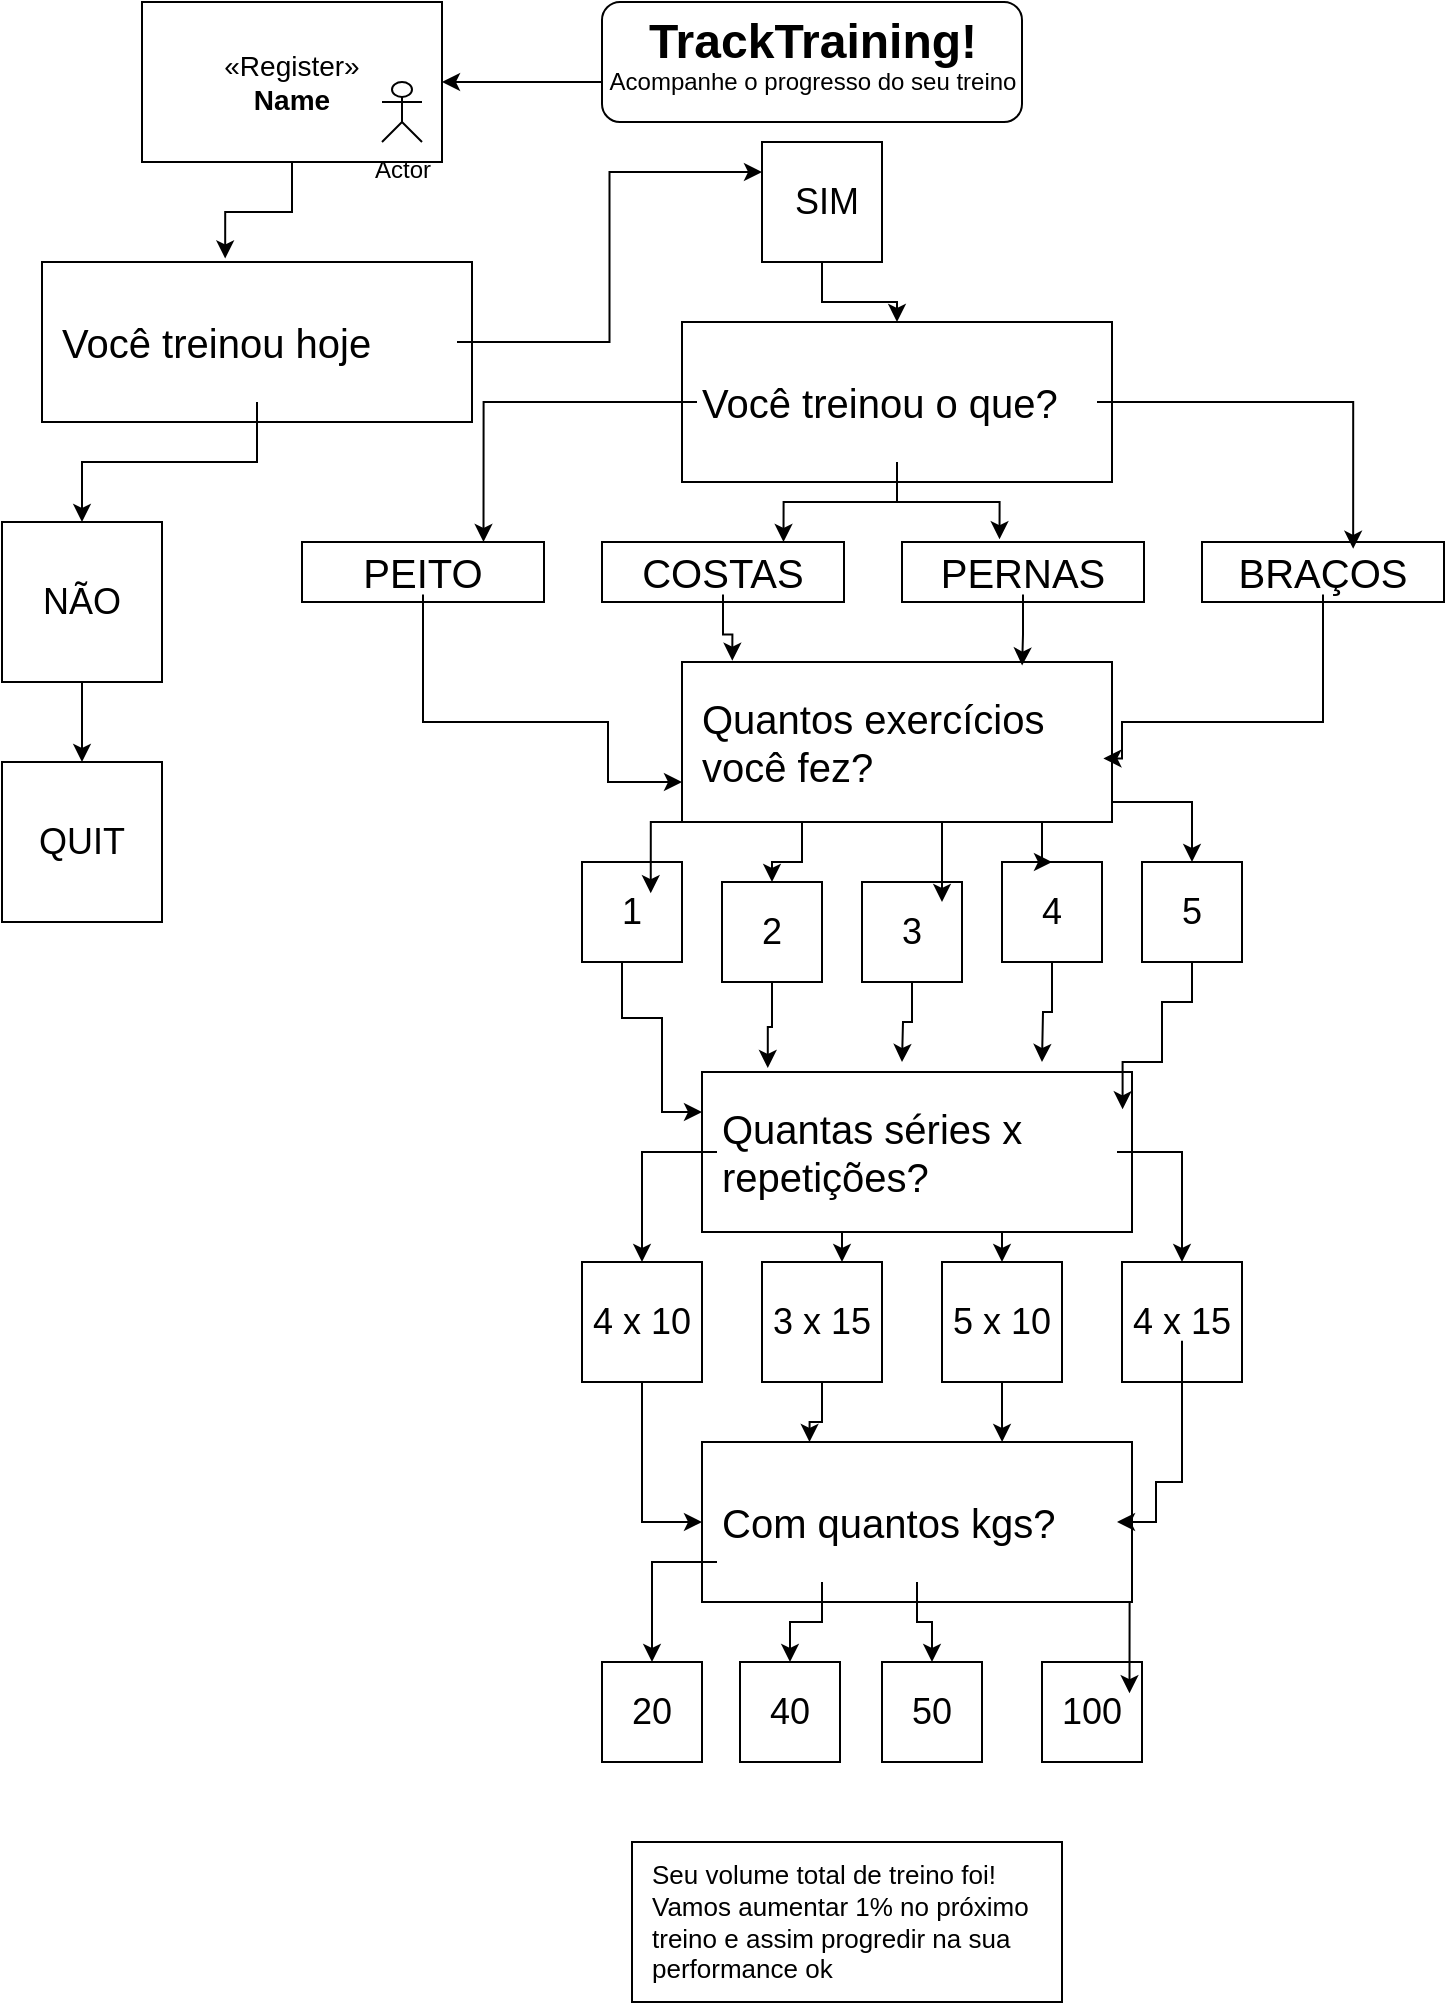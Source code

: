 <mxfile version="21.1.1" type="github">
  <diagram name="Página-1" id="l9rKi7rTntkkU8fmJwYw">
    <mxGraphModel dx="2100" dy="1162" grid="1" gridSize="10" guides="1" tooltips="1" connect="1" arrows="1" fold="1" page="1" pageScale="1" pageWidth="827" pageHeight="1169" math="0" shadow="0">
      <root>
        <mxCell id="0" />
        <mxCell id="1" parent="0" />
        <mxCell id="2ZF47CXnTHHWyCRd5WbP-11" value="" style="edgeStyle=orthogonalEdgeStyle;rounded=0;orthogonalLoop=1;jettySize=auto;html=1;" edge="1" parent="1" source="2ZF47CXnTHHWyCRd5WbP-2" target="2ZF47CXnTHHWyCRd5WbP-10">
          <mxGeometry relative="1" as="geometry" />
        </mxCell>
        <mxCell id="2ZF47CXnTHHWyCRd5WbP-21" style="edgeStyle=orthogonalEdgeStyle;rounded=0;orthogonalLoop=1;jettySize=auto;html=1;entryX=0.426;entryY=-0.022;entryDx=0;entryDy=0;entryPerimeter=0;" edge="1" parent="1" source="2ZF47CXnTHHWyCRd5WbP-10" target="2ZF47CXnTHHWyCRd5WbP-16">
          <mxGeometry relative="1" as="geometry" />
        </mxCell>
        <mxCell id="2ZF47CXnTHHWyCRd5WbP-10" value="&lt;font style=&quot;font-size: 14px;&quot;&gt;«Register»&lt;br&gt;&lt;b&gt;Name&lt;/b&gt;&lt;/font&gt;" style="html=1;whiteSpace=wrap;" vertex="1" parent="1">
          <mxGeometry x="90" y="10" width="150" height="80" as="geometry" />
        </mxCell>
        <mxCell id="2ZF47CXnTHHWyCRd5WbP-18" value="" style="group;fontSize=17;" vertex="1" connectable="0" parent="1">
          <mxGeometry x="40" y="140" width="215" height="80" as="geometry" />
        </mxCell>
        <mxCell id="2ZF47CXnTHHWyCRd5WbP-16" value="" style="rounded=0;whiteSpace=wrap;html=1;" vertex="1" parent="2ZF47CXnTHHWyCRd5WbP-18">
          <mxGeometry width="215" height="80" as="geometry" />
        </mxCell>
        <mxCell id="2ZF47CXnTHHWyCRd5WbP-14" value="" style="shape=image;html=1;verticalAlign=top;verticalLabelPosition=bottom;labelBackgroundColor=#ffffff;imageAspect=0;aspect=fixed;image=https://cdn4.iconfinder.com/data/icons/evil-icons-user-interface/64/question-128.png" vertex="1" parent="2ZF47CXnTHHWyCRd5WbP-18">
          <mxGeometry x="175" width="40" height="40" as="geometry" />
        </mxCell>
        <mxCell id="2ZF47CXnTHHWyCRd5WbP-20" value="Você treinou hoje" style="text;html=1;strokeColor=none;fillColor=none;align=left;verticalAlign=middle;whiteSpace=wrap;rounded=0;fontSize=20;" vertex="1" parent="2ZF47CXnTHHWyCRd5WbP-18">
          <mxGeometry x="7.5" y="10" width="200" height="60" as="geometry" />
        </mxCell>
        <mxCell id="2ZF47CXnTHHWyCRd5WbP-19" value="" style="group" vertex="1" connectable="0" parent="1">
          <mxGeometry x="320" y="10" width="210" height="60" as="geometry" />
        </mxCell>
        <mxCell id="2ZF47CXnTHHWyCRd5WbP-5" value="" style="rounded=1;whiteSpace=wrap;html=1;glass=0;" vertex="1" parent="2ZF47CXnTHHWyCRd5WbP-19">
          <mxGeometry width="210" height="60" as="geometry" />
        </mxCell>
        <mxCell id="2ZF47CXnTHHWyCRd5WbP-1" value="TrackTraining!" style="text;strokeColor=none;fillColor=none;html=1;fontSize=24;fontStyle=1;verticalAlign=middle;align=center;" vertex="1" parent="2ZF47CXnTHHWyCRd5WbP-19">
          <mxGeometry x="55" width="100" height="40" as="geometry" />
        </mxCell>
        <mxCell id="2ZF47CXnTHHWyCRd5WbP-2" value="Acompanhe o progresso do seu treino" style="text;strokeColor=none;fillColor=none;html=1;fontSize=12;fontStyle=0;verticalAlign=middle;align=center;" vertex="1" parent="2ZF47CXnTHHWyCRd5WbP-19">
          <mxGeometry x="55" y="20" width="100" height="40" as="geometry" />
        </mxCell>
        <mxCell id="2ZF47CXnTHHWyCRd5WbP-24" style="edgeStyle=orthogonalEdgeStyle;rounded=0;orthogonalLoop=1;jettySize=auto;html=1;" edge="1" parent="1" source="2ZF47CXnTHHWyCRd5WbP-20" target="2ZF47CXnTHHWyCRd5WbP-22">
          <mxGeometry relative="1" as="geometry" />
        </mxCell>
        <mxCell id="2ZF47CXnTHHWyCRd5WbP-25" value="" style="group" vertex="1" connectable="0" parent="1">
          <mxGeometry x="20" y="270" width="80" height="80" as="geometry" />
        </mxCell>
        <mxCell id="2ZF47CXnTHHWyCRd5WbP-22" value="" style="whiteSpace=wrap;html=1;aspect=fixed;" vertex="1" parent="2ZF47CXnTHHWyCRd5WbP-25">
          <mxGeometry width="80" height="80" as="geometry" />
        </mxCell>
        <mxCell id="2ZF47CXnTHHWyCRd5WbP-23" value="NÃO" style="text;html=1;strokeColor=none;fillColor=none;align=center;verticalAlign=middle;whiteSpace=wrap;rounded=0;fontSize=18;" vertex="1" parent="2ZF47CXnTHHWyCRd5WbP-25">
          <mxGeometry x="10" y="25" width="60" height="30" as="geometry" />
        </mxCell>
        <mxCell id="2ZF47CXnTHHWyCRd5WbP-27" value="" style="group" vertex="1" connectable="0" parent="1">
          <mxGeometry x="20" y="390" width="80" height="80" as="geometry" />
        </mxCell>
        <mxCell id="2ZF47CXnTHHWyCRd5WbP-28" value="" style="whiteSpace=wrap;html=1;aspect=fixed;" vertex="1" parent="2ZF47CXnTHHWyCRd5WbP-27">
          <mxGeometry width="80" height="80" as="geometry" />
        </mxCell>
        <mxCell id="2ZF47CXnTHHWyCRd5WbP-29" value="QUIT" style="text;html=1;strokeColor=none;fillColor=none;align=center;verticalAlign=middle;whiteSpace=wrap;rounded=0;fontSize=18;" vertex="1" parent="2ZF47CXnTHHWyCRd5WbP-27">
          <mxGeometry x="10" y="25" width="60" height="30" as="geometry" />
        </mxCell>
        <mxCell id="2ZF47CXnTHHWyCRd5WbP-31" style="edgeStyle=orthogonalEdgeStyle;rounded=0;orthogonalLoop=1;jettySize=auto;html=1;entryX=0.5;entryY=0;entryDx=0;entryDy=0;" edge="1" parent="1" source="2ZF47CXnTHHWyCRd5WbP-22" target="2ZF47CXnTHHWyCRd5WbP-28">
          <mxGeometry relative="1" as="geometry" />
        </mxCell>
        <mxCell id="2ZF47CXnTHHWyCRd5WbP-32" value="" style="group" vertex="1" connectable="0" parent="1">
          <mxGeometry x="400" y="80" width="65" height="60" as="geometry" />
        </mxCell>
        <mxCell id="2ZF47CXnTHHWyCRd5WbP-33" value="" style="whiteSpace=wrap;html=1;aspect=fixed;" vertex="1" parent="2ZF47CXnTHHWyCRd5WbP-32">
          <mxGeometry width="60" height="60" as="geometry" />
        </mxCell>
        <mxCell id="2ZF47CXnTHHWyCRd5WbP-34" value="SIM" style="text;html=1;strokeColor=none;fillColor=none;align=center;verticalAlign=middle;whiteSpace=wrap;rounded=0;fontSize=18;" vertex="1" parent="2ZF47CXnTHHWyCRd5WbP-32">
          <mxGeometry x="8.125" y="18.75" width="48.75" height="22.5" as="geometry" />
        </mxCell>
        <mxCell id="2ZF47CXnTHHWyCRd5WbP-35" style="edgeStyle=orthogonalEdgeStyle;rounded=0;orthogonalLoop=1;jettySize=auto;html=1;entryX=0;entryY=0.25;entryDx=0;entryDy=0;" edge="1" parent="1" source="2ZF47CXnTHHWyCRd5WbP-20" target="2ZF47CXnTHHWyCRd5WbP-33">
          <mxGeometry relative="1" as="geometry" />
        </mxCell>
        <mxCell id="2ZF47CXnTHHWyCRd5WbP-36" value="Actor" style="shape=umlActor;verticalLabelPosition=bottom;verticalAlign=top;html=1;outlineConnect=0;" vertex="1" parent="1">
          <mxGeometry x="210" y="50" width="20" height="30" as="geometry" />
        </mxCell>
        <mxCell id="2ZF47CXnTHHWyCRd5WbP-37" value="" style="group;fontSize=17;" vertex="1" connectable="0" parent="1">
          <mxGeometry x="360" y="170" width="215" height="80" as="geometry" />
        </mxCell>
        <mxCell id="2ZF47CXnTHHWyCRd5WbP-38" value="" style="rounded=0;whiteSpace=wrap;html=1;" vertex="1" parent="2ZF47CXnTHHWyCRd5WbP-37">
          <mxGeometry width="215" height="80" as="geometry" />
        </mxCell>
        <mxCell id="2ZF47CXnTHHWyCRd5WbP-39" value="" style="shape=image;html=1;verticalAlign=top;verticalLabelPosition=bottom;labelBackgroundColor=#ffffff;imageAspect=0;aspect=fixed;image=https://cdn4.iconfinder.com/data/icons/evil-icons-user-interface/64/question-128.png" vertex="1" parent="2ZF47CXnTHHWyCRd5WbP-37">
          <mxGeometry x="175" width="40" height="40" as="geometry" />
        </mxCell>
        <mxCell id="2ZF47CXnTHHWyCRd5WbP-40" value="Você treinou o que?" style="text;html=1;strokeColor=none;fillColor=none;align=left;verticalAlign=middle;whiteSpace=wrap;rounded=0;fontSize=20;" vertex="1" parent="2ZF47CXnTHHWyCRd5WbP-37">
          <mxGeometry x="7.5" y="10" width="200" height="60" as="geometry" />
        </mxCell>
        <mxCell id="2ZF47CXnTHHWyCRd5WbP-41" style="edgeStyle=orthogonalEdgeStyle;rounded=0;orthogonalLoop=1;jettySize=auto;html=1;entryX=0.5;entryY=0;entryDx=0;entryDy=0;" edge="1" parent="1" source="2ZF47CXnTHHWyCRd5WbP-33" target="2ZF47CXnTHHWyCRd5WbP-38">
          <mxGeometry relative="1" as="geometry" />
        </mxCell>
        <mxCell id="2ZF47CXnTHHWyCRd5WbP-44" value="" style="group;fontSize=17;" vertex="1" connectable="0" parent="1">
          <mxGeometry x="170" y="280" width="121" height="30" as="geometry" />
        </mxCell>
        <mxCell id="2ZF47CXnTHHWyCRd5WbP-45" value="" style="rounded=0;whiteSpace=wrap;html=1;" vertex="1" parent="2ZF47CXnTHHWyCRd5WbP-44">
          <mxGeometry width="121" height="30" as="geometry" />
        </mxCell>
        <mxCell id="2ZF47CXnTHHWyCRd5WbP-47" value="PEITO" style="text;html=1;strokeColor=none;fillColor=none;align=center;verticalAlign=middle;whiteSpace=wrap;rounded=0;fontSize=20;" vertex="1" parent="2ZF47CXnTHHWyCRd5WbP-44">
          <mxGeometry x="4.221" y="3.75" width="112.558" height="22.5" as="geometry" />
        </mxCell>
        <mxCell id="2ZF47CXnTHHWyCRd5WbP-48" value="" style="group;fontSize=17;" vertex="1" connectable="0" parent="1">
          <mxGeometry x="320" y="280" width="121" height="30" as="geometry" />
        </mxCell>
        <mxCell id="2ZF47CXnTHHWyCRd5WbP-49" value="" style="rounded=0;whiteSpace=wrap;html=1;" vertex="1" parent="2ZF47CXnTHHWyCRd5WbP-48">
          <mxGeometry width="121" height="30" as="geometry" />
        </mxCell>
        <mxCell id="2ZF47CXnTHHWyCRd5WbP-50" value="COSTAS" style="text;html=1;strokeColor=none;fillColor=none;align=center;verticalAlign=middle;whiteSpace=wrap;rounded=0;fontSize=20;" vertex="1" parent="2ZF47CXnTHHWyCRd5WbP-48">
          <mxGeometry x="4.221" y="3.75" width="112.558" height="22.5" as="geometry" />
        </mxCell>
        <mxCell id="2ZF47CXnTHHWyCRd5WbP-51" value="" style="group;fontSize=17;" vertex="1" connectable="0" parent="1">
          <mxGeometry x="470" y="280" width="121" height="30" as="geometry" />
        </mxCell>
        <mxCell id="2ZF47CXnTHHWyCRd5WbP-52" value="" style="rounded=0;whiteSpace=wrap;html=1;" vertex="1" parent="2ZF47CXnTHHWyCRd5WbP-51">
          <mxGeometry width="121" height="30" as="geometry" />
        </mxCell>
        <mxCell id="2ZF47CXnTHHWyCRd5WbP-53" value="PERNAS" style="text;html=1;strokeColor=none;fillColor=none;align=center;verticalAlign=middle;whiteSpace=wrap;rounded=0;fontSize=20;" vertex="1" parent="2ZF47CXnTHHWyCRd5WbP-51">
          <mxGeometry x="4.221" y="3.75" width="112.558" height="22.5" as="geometry" />
        </mxCell>
        <mxCell id="2ZF47CXnTHHWyCRd5WbP-54" value="" style="group;fontSize=17;" vertex="1" connectable="0" parent="1">
          <mxGeometry x="620" y="280" width="121" height="30" as="geometry" />
        </mxCell>
        <mxCell id="2ZF47CXnTHHWyCRd5WbP-55" value="" style="rounded=0;whiteSpace=wrap;html=1;" vertex="1" parent="2ZF47CXnTHHWyCRd5WbP-54">
          <mxGeometry width="121" height="30" as="geometry" />
        </mxCell>
        <mxCell id="2ZF47CXnTHHWyCRd5WbP-56" value="BRAÇOS" style="text;html=1;strokeColor=none;fillColor=none;align=center;verticalAlign=middle;whiteSpace=wrap;rounded=0;fontSize=20;" vertex="1" parent="2ZF47CXnTHHWyCRd5WbP-54">
          <mxGeometry x="4.221" y="3.75" width="112.558" height="22.5" as="geometry" />
        </mxCell>
        <mxCell id="2ZF47CXnTHHWyCRd5WbP-57" style="edgeStyle=orthogonalEdgeStyle;rounded=0;orthogonalLoop=1;jettySize=auto;html=1;entryX=0.75;entryY=0;entryDx=0;entryDy=0;" edge="1" parent="1" source="2ZF47CXnTHHWyCRd5WbP-40" target="2ZF47CXnTHHWyCRd5WbP-45">
          <mxGeometry relative="1" as="geometry" />
        </mxCell>
        <mxCell id="2ZF47CXnTHHWyCRd5WbP-58" style="edgeStyle=orthogonalEdgeStyle;rounded=0;orthogonalLoop=1;jettySize=auto;html=1;entryX=0.75;entryY=0;entryDx=0;entryDy=0;" edge="1" parent="1" source="2ZF47CXnTHHWyCRd5WbP-40" target="2ZF47CXnTHHWyCRd5WbP-49">
          <mxGeometry relative="1" as="geometry" />
        </mxCell>
        <mxCell id="2ZF47CXnTHHWyCRd5WbP-59" style="edgeStyle=orthogonalEdgeStyle;rounded=0;orthogonalLoop=1;jettySize=auto;html=1;entryX=0.403;entryY=-0.047;entryDx=0;entryDy=0;entryPerimeter=0;" edge="1" parent="1" source="2ZF47CXnTHHWyCRd5WbP-40" target="2ZF47CXnTHHWyCRd5WbP-52">
          <mxGeometry relative="1" as="geometry" />
        </mxCell>
        <mxCell id="2ZF47CXnTHHWyCRd5WbP-60" style="edgeStyle=orthogonalEdgeStyle;rounded=0;orthogonalLoop=1;jettySize=auto;html=1;entryX=0.634;entryY=-0.016;entryDx=0;entryDy=0;entryPerimeter=0;" edge="1" parent="1" source="2ZF47CXnTHHWyCRd5WbP-40" target="2ZF47CXnTHHWyCRd5WbP-56">
          <mxGeometry relative="1" as="geometry" />
        </mxCell>
        <mxCell id="2ZF47CXnTHHWyCRd5WbP-61" value="" style="group;fontSize=17;" vertex="1" connectable="0" parent="1">
          <mxGeometry x="360" y="340" width="215" height="80" as="geometry" />
        </mxCell>
        <mxCell id="2ZF47CXnTHHWyCRd5WbP-62" value="" style="rounded=0;whiteSpace=wrap;html=1;" vertex="1" parent="2ZF47CXnTHHWyCRd5WbP-61">
          <mxGeometry width="215" height="80" as="geometry" />
        </mxCell>
        <mxCell id="2ZF47CXnTHHWyCRd5WbP-63" value="" style="shape=image;html=1;verticalAlign=top;verticalLabelPosition=bottom;labelBackgroundColor=#ffffff;imageAspect=0;aspect=fixed;image=https://cdn4.iconfinder.com/data/icons/evil-icons-user-interface/64/question-128.png" vertex="1" parent="2ZF47CXnTHHWyCRd5WbP-61">
          <mxGeometry x="175" width="40" height="40" as="geometry" />
        </mxCell>
        <mxCell id="2ZF47CXnTHHWyCRd5WbP-64" value="Quantos exercícios você fez?" style="text;html=1;strokeColor=none;fillColor=none;align=left;verticalAlign=middle;whiteSpace=wrap;rounded=0;fontSize=20;" vertex="1" parent="2ZF47CXnTHHWyCRd5WbP-61">
          <mxGeometry x="7.5" y="10" width="200" height="60" as="geometry" />
        </mxCell>
        <mxCell id="2ZF47CXnTHHWyCRd5WbP-65" style="edgeStyle=orthogonalEdgeStyle;rounded=0;orthogonalLoop=1;jettySize=auto;html=1;entryX=0;entryY=0.75;entryDx=0;entryDy=0;" edge="1" parent="1" source="2ZF47CXnTHHWyCRd5WbP-47" target="2ZF47CXnTHHWyCRd5WbP-62">
          <mxGeometry relative="1" as="geometry">
            <Array as="points">
              <mxPoint x="231" y="370" />
              <mxPoint x="323" y="370" />
              <mxPoint x="323" y="400" />
            </Array>
          </mxGeometry>
        </mxCell>
        <mxCell id="2ZF47CXnTHHWyCRd5WbP-66" style="edgeStyle=orthogonalEdgeStyle;rounded=0;orthogonalLoop=1;jettySize=auto;html=1;entryX=0.117;entryY=-0.008;entryDx=0;entryDy=0;entryPerimeter=0;" edge="1" parent="1" source="2ZF47CXnTHHWyCRd5WbP-50" target="2ZF47CXnTHHWyCRd5WbP-62">
          <mxGeometry relative="1" as="geometry" />
        </mxCell>
        <mxCell id="2ZF47CXnTHHWyCRd5WbP-67" style="edgeStyle=orthogonalEdgeStyle;rounded=0;orthogonalLoop=1;jettySize=auto;html=1;entryX=0.791;entryY=0.022;entryDx=0;entryDy=0;entryPerimeter=0;" edge="1" parent="1" source="2ZF47CXnTHHWyCRd5WbP-53" target="2ZF47CXnTHHWyCRd5WbP-62">
          <mxGeometry relative="1" as="geometry" />
        </mxCell>
        <mxCell id="2ZF47CXnTHHWyCRd5WbP-68" style="edgeStyle=orthogonalEdgeStyle;rounded=0;orthogonalLoop=1;jettySize=auto;html=1;entryX=1.016;entryY=0.637;entryDx=0;entryDy=0;entryPerimeter=0;" edge="1" parent="1" source="2ZF47CXnTHHWyCRd5WbP-56" target="2ZF47CXnTHHWyCRd5WbP-64">
          <mxGeometry relative="1" as="geometry">
            <Array as="points">
              <mxPoint x="681" y="370" />
              <mxPoint x="580" y="370" />
              <mxPoint x="580" y="388" />
            </Array>
          </mxGeometry>
        </mxCell>
        <mxCell id="2ZF47CXnTHHWyCRd5WbP-69" value="" style="group" vertex="1" connectable="0" parent="1">
          <mxGeometry x="310" y="440" width="50" height="50" as="geometry" />
        </mxCell>
        <mxCell id="2ZF47CXnTHHWyCRd5WbP-70" value="" style="whiteSpace=wrap;html=1;aspect=fixed;" vertex="1" parent="2ZF47CXnTHHWyCRd5WbP-69">
          <mxGeometry width="50" height="50" as="geometry" />
        </mxCell>
        <mxCell id="2ZF47CXnTHHWyCRd5WbP-71" value="1" style="text;html=1;strokeColor=none;fillColor=none;align=center;verticalAlign=middle;whiteSpace=wrap;rounded=0;fontSize=18;" vertex="1" parent="2ZF47CXnTHHWyCRd5WbP-69">
          <mxGeometry x="6.25" y="15.625" width="37.5" height="18.75" as="geometry" />
        </mxCell>
        <mxCell id="2ZF47CXnTHHWyCRd5WbP-76" value="" style="group" vertex="1" connectable="0" parent="1">
          <mxGeometry x="380" y="450" width="50" height="50" as="geometry" />
        </mxCell>
        <mxCell id="2ZF47CXnTHHWyCRd5WbP-77" value="" style="whiteSpace=wrap;html=1;aspect=fixed;" vertex="1" parent="2ZF47CXnTHHWyCRd5WbP-76">
          <mxGeometry width="50" height="50" as="geometry" />
        </mxCell>
        <mxCell id="2ZF47CXnTHHWyCRd5WbP-78" value="2" style="text;html=1;strokeColor=none;fillColor=none;align=center;verticalAlign=middle;whiteSpace=wrap;rounded=0;fontSize=18;" vertex="1" parent="2ZF47CXnTHHWyCRd5WbP-76">
          <mxGeometry x="6.25" y="15.625" width="37.5" height="18.75" as="geometry" />
        </mxCell>
        <mxCell id="2ZF47CXnTHHWyCRd5WbP-80" value="" style="group" vertex="1" connectable="0" parent="1">
          <mxGeometry x="450" y="450" width="50" height="50" as="geometry" />
        </mxCell>
        <mxCell id="2ZF47CXnTHHWyCRd5WbP-124" style="edgeStyle=orthogonalEdgeStyle;rounded=0;orthogonalLoop=1;jettySize=auto;html=1;" edge="1" parent="2ZF47CXnTHHWyCRd5WbP-80" source="2ZF47CXnTHHWyCRd5WbP-81">
          <mxGeometry relative="1" as="geometry">
            <mxPoint x="20" y="90" as="targetPoint" />
          </mxGeometry>
        </mxCell>
        <mxCell id="2ZF47CXnTHHWyCRd5WbP-81" value="" style="whiteSpace=wrap;html=1;aspect=fixed;" vertex="1" parent="2ZF47CXnTHHWyCRd5WbP-80">
          <mxGeometry width="50" height="50" as="geometry" />
        </mxCell>
        <mxCell id="2ZF47CXnTHHWyCRd5WbP-82" value="3" style="text;html=1;strokeColor=none;fillColor=none;align=center;verticalAlign=middle;whiteSpace=wrap;rounded=0;fontSize=18;" vertex="1" parent="2ZF47CXnTHHWyCRd5WbP-80">
          <mxGeometry x="6.25" y="15.625" width="37.5" height="18.75" as="geometry" />
        </mxCell>
        <mxCell id="2ZF47CXnTHHWyCRd5WbP-83" value="" style="group" vertex="1" connectable="0" parent="1">
          <mxGeometry x="520" y="440" width="50" height="50" as="geometry" />
        </mxCell>
        <mxCell id="2ZF47CXnTHHWyCRd5WbP-125" style="edgeStyle=orthogonalEdgeStyle;rounded=0;orthogonalLoop=1;jettySize=auto;html=1;" edge="1" parent="2ZF47CXnTHHWyCRd5WbP-83" source="2ZF47CXnTHHWyCRd5WbP-84">
          <mxGeometry relative="1" as="geometry">
            <mxPoint x="20" y="100" as="targetPoint" />
          </mxGeometry>
        </mxCell>
        <mxCell id="2ZF47CXnTHHWyCRd5WbP-84" value="" style="whiteSpace=wrap;html=1;aspect=fixed;" vertex="1" parent="2ZF47CXnTHHWyCRd5WbP-83">
          <mxGeometry width="50" height="50" as="geometry" />
        </mxCell>
        <mxCell id="2ZF47CXnTHHWyCRd5WbP-85" value="4" style="text;html=1;strokeColor=none;fillColor=none;align=center;verticalAlign=middle;whiteSpace=wrap;rounded=0;fontSize=18;" vertex="1" parent="2ZF47CXnTHHWyCRd5WbP-83">
          <mxGeometry x="6.25" y="15.625" width="37.5" height="18.75" as="geometry" />
        </mxCell>
        <mxCell id="2ZF47CXnTHHWyCRd5WbP-89" value="" style="group" vertex="1" connectable="0" parent="1">
          <mxGeometry x="590" y="440" width="50" height="50" as="geometry" />
        </mxCell>
        <mxCell id="2ZF47CXnTHHWyCRd5WbP-90" value="" style="whiteSpace=wrap;html=1;aspect=fixed;" vertex="1" parent="2ZF47CXnTHHWyCRd5WbP-89">
          <mxGeometry width="50" height="50" as="geometry" />
        </mxCell>
        <mxCell id="2ZF47CXnTHHWyCRd5WbP-91" value="5" style="text;html=1;strokeColor=none;fillColor=none;align=center;verticalAlign=middle;whiteSpace=wrap;rounded=0;fontSize=18;" vertex="1" parent="2ZF47CXnTHHWyCRd5WbP-89">
          <mxGeometry x="6.25" y="15.625" width="37.5" height="18.75" as="geometry" />
        </mxCell>
        <mxCell id="2ZF47CXnTHHWyCRd5WbP-92" style="edgeStyle=orthogonalEdgeStyle;rounded=0;orthogonalLoop=1;jettySize=auto;html=1;entryX=0.75;entryY=0;entryDx=0;entryDy=0;" edge="1" parent="1" target="2ZF47CXnTHHWyCRd5WbP-71">
          <mxGeometry relative="1" as="geometry">
            <mxPoint x="420" y="420" as="sourcePoint" />
            <Array as="points">
              <mxPoint x="468" y="420" />
              <mxPoint x="344" y="420" />
            </Array>
          </mxGeometry>
        </mxCell>
        <mxCell id="2ZF47CXnTHHWyCRd5WbP-94" style="edgeStyle=orthogonalEdgeStyle;rounded=0;orthogonalLoop=1;jettySize=auto;html=1;" edge="1" parent="1" source="2ZF47CXnTHHWyCRd5WbP-62" target="2ZF47CXnTHHWyCRd5WbP-77">
          <mxGeometry relative="1" as="geometry">
            <Array as="points">
              <mxPoint x="420" y="440" />
              <mxPoint x="405" y="440" />
            </Array>
          </mxGeometry>
        </mxCell>
        <mxCell id="2ZF47CXnTHHWyCRd5WbP-96" style="edgeStyle=orthogonalEdgeStyle;rounded=0;orthogonalLoop=1;jettySize=auto;html=1;entryX=0.8;entryY=0.2;entryDx=0;entryDy=0;entryPerimeter=0;" edge="1" parent="1" target="2ZF47CXnTHHWyCRd5WbP-81">
          <mxGeometry relative="1" as="geometry">
            <mxPoint x="510" y="420" as="sourcePoint" />
            <Array as="points">
              <mxPoint x="490" y="420" />
            </Array>
          </mxGeometry>
        </mxCell>
        <mxCell id="2ZF47CXnTHHWyCRd5WbP-97" style="edgeStyle=orthogonalEdgeStyle;rounded=0;orthogonalLoop=1;jettySize=auto;html=1;entryX=0.5;entryY=0;entryDx=0;entryDy=0;" edge="1" parent="1" source="2ZF47CXnTHHWyCRd5WbP-62" target="2ZF47CXnTHHWyCRd5WbP-84">
          <mxGeometry relative="1" as="geometry">
            <Array as="points">
              <mxPoint x="540" y="440" />
            </Array>
          </mxGeometry>
        </mxCell>
        <mxCell id="2ZF47CXnTHHWyCRd5WbP-98" style="edgeStyle=orthogonalEdgeStyle;rounded=0;orthogonalLoop=1;jettySize=auto;html=1;" edge="1" parent="1" source="2ZF47CXnTHHWyCRd5WbP-62" target="2ZF47CXnTHHWyCRd5WbP-90">
          <mxGeometry relative="1" as="geometry">
            <Array as="points">
              <mxPoint x="615" y="410" />
            </Array>
          </mxGeometry>
        </mxCell>
        <mxCell id="2ZF47CXnTHHWyCRd5WbP-99" value="" style="group;fontSize=17;" vertex="1" connectable="0" parent="1">
          <mxGeometry x="370" y="545" width="215" height="80" as="geometry" />
        </mxCell>
        <mxCell id="2ZF47CXnTHHWyCRd5WbP-100" value="" style="rounded=0;whiteSpace=wrap;html=1;" vertex="1" parent="2ZF47CXnTHHWyCRd5WbP-99">
          <mxGeometry width="215" height="80" as="geometry" />
        </mxCell>
        <mxCell id="2ZF47CXnTHHWyCRd5WbP-101" value="" style="shape=image;html=1;verticalAlign=top;verticalLabelPosition=bottom;labelBackgroundColor=#ffffff;imageAspect=0;aspect=fixed;image=https://cdn4.iconfinder.com/data/icons/evil-icons-user-interface/64/question-128.png" vertex="1" parent="2ZF47CXnTHHWyCRd5WbP-99">
          <mxGeometry x="175" width="40" height="40" as="geometry" />
        </mxCell>
        <mxCell id="2ZF47CXnTHHWyCRd5WbP-102" value="Quantas séries x repetições?" style="text;html=1;strokeColor=none;fillColor=none;align=left;verticalAlign=middle;whiteSpace=wrap;rounded=0;fontSize=20;" vertex="1" parent="2ZF47CXnTHHWyCRd5WbP-99">
          <mxGeometry x="7.5" y="10" width="200" height="60" as="geometry" />
        </mxCell>
        <mxCell id="2ZF47CXnTHHWyCRd5WbP-108" value="" style="group" vertex="1" connectable="0" parent="1">
          <mxGeometry x="310" y="640" width="70" height="70" as="geometry" />
        </mxCell>
        <mxCell id="2ZF47CXnTHHWyCRd5WbP-112" value="" style="group" vertex="1" connectable="0" parent="2ZF47CXnTHHWyCRd5WbP-108">
          <mxGeometry width="60" height="60" as="geometry" />
        </mxCell>
        <mxCell id="2ZF47CXnTHHWyCRd5WbP-109" value="" style="whiteSpace=wrap;html=1;aspect=fixed;" vertex="1" parent="2ZF47CXnTHHWyCRd5WbP-112">
          <mxGeometry width="60" height="60" as="geometry" />
        </mxCell>
        <mxCell id="2ZF47CXnTHHWyCRd5WbP-110" value="4 x 10" style="text;html=1;strokeColor=none;fillColor=none;align=center;verticalAlign=middle;whiteSpace=wrap;rounded=0;fontSize=18;" vertex="1" parent="2ZF47CXnTHHWyCRd5WbP-112">
          <mxGeometry x="3.13" y="20.62" width="53.75" height="18.75" as="geometry" />
        </mxCell>
        <mxCell id="2ZF47CXnTHHWyCRd5WbP-113" value="" style="group" vertex="1" connectable="0" parent="1">
          <mxGeometry x="400" y="640" width="60" height="60" as="geometry" />
        </mxCell>
        <mxCell id="2ZF47CXnTHHWyCRd5WbP-114" value="" style="whiteSpace=wrap;html=1;aspect=fixed;" vertex="1" parent="2ZF47CXnTHHWyCRd5WbP-113">
          <mxGeometry width="60" height="60" as="geometry" />
        </mxCell>
        <mxCell id="2ZF47CXnTHHWyCRd5WbP-115" value="3 x 15" style="text;html=1;strokeColor=none;fillColor=none;align=center;verticalAlign=middle;whiteSpace=wrap;rounded=0;fontSize=18;" vertex="1" parent="2ZF47CXnTHHWyCRd5WbP-113">
          <mxGeometry x="3.13" y="20.62" width="53.75" height="18.75" as="geometry" />
        </mxCell>
        <mxCell id="2ZF47CXnTHHWyCRd5WbP-116" value="" style="group" vertex="1" connectable="0" parent="1">
          <mxGeometry x="490" y="640" width="60" height="60" as="geometry" />
        </mxCell>
        <mxCell id="2ZF47CXnTHHWyCRd5WbP-117" value="" style="whiteSpace=wrap;html=1;aspect=fixed;" vertex="1" parent="2ZF47CXnTHHWyCRd5WbP-116">
          <mxGeometry width="60" height="60" as="geometry" />
        </mxCell>
        <mxCell id="2ZF47CXnTHHWyCRd5WbP-118" value="5 x 10" style="text;html=1;strokeColor=none;fillColor=none;align=center;verticalAlign=middle;whiteSpace=wrap;rounded=0;fontSize=18;" vertex="1" parent="2ZF47CXnTHHWyCRd5WbP-116">
          <mxGeometry x="3.13" y="20.62" width="53.75" height="18.75" as="geometry" />
        </mxCell>
        <mxCell id="2ZF47CXnTHHWyCRd5WbP-119" value="" style="group" vertex="1" connectable="0" parent="1">
          <mxGeometry x="580" y="640" width="60" height="60" as="geometry" />
        </mxCell>
        <mxCell id="2ZF47CXnTHHWyCRd5WbP-120" value="" style="whiteSpace=wrap;html=1;aspect=fixed;" vertex="1" parent="2ZF47CXnTHHWyCRd5WbP-119">
          <mxGeometry width="60" height="60" as="geometry" />
        </mxCell>
        <mxCell id="2ZF47CXnTHHWyCRd5WbP-121" value="4 x 15" style="text;html=1;strokeColor=none;fillColor=none;align=center;verticalAlign=middle;whiteSpace=wrap;rounded=0;fontSize=18;" vertex="1" parent="2ZF47CXnTHHWyCRd5WbP-119">
          <mxGeometry x="3.13" y="20.62" width="53.75" height="18.75" as="geometry" />
        </mxCell>
        <mxCell id="2ZF47CXnTHHWyCRd5WbP-122" style="edgeStyle=orthogonalEdgeStyle;rounded=0;orthogonalLoop=1;jettySize=auto;html=1;entryX=0;entryY=0.25;entryDx=0;entryDy=0;" edge="1" parent="1" source="2ZF47CXnTHHWyCRd5WbP-70" target="2ZF47CXnTHHWyCRd5WbP-100">
          <mxGeometry relative="1" as="geometry">
            <Array as="points">
              <mxPoint x="330" y="518" />
              <mxPoint x="350" y="518" />
              <mxPoint x="350" y="565" />
            </Array>
          </mxGeometry>
        </mxCell>
        <mxCell id="2ZF47CXnTHHWyCRd5WbP-123" style="edgeStyle=orthogonalEdgeStyle;rounded=0;orthogonalLoop=1;jettySize=auto;html=1;entryX=0.153;entryY=-0.025;entryDx=0;entryDy=0;entryPerimeter=0;" edge="1" parent="1" source="2ZF47CXnTHHWyCRd5WbP-77" target="2ZF47CXnTHHWyCRd5WbP-100">
          <mxGeometry relative="1" as="geometry" />
        </mxCell>
        <mxCell id="2ZF47CXnTHHWyCRd5WbP-126" style="edgeStyle=orthogonalEdgeStyle;rounded=0;orthogonalLoop=1;jettySize=auto;html=1;entryX=1.014;entryY=0.144;entryDx=0;entryDy=0;entryPerimeter=0;" edge="1" parent="1" source="2ZF47CXnTHHWyCRd5WbP-90" target="2ZF47CXnTHHWyCRd5WbP-102">
          <mxGeometry relative="1" as="geometry">
            <Array as="points">
              <mxPoint x="615" y="510" />
              <mxPoint x="600" y="510" />
              <mxPoint x="600" y="540" />
              <mxPoint x="580" y="540" />
            </Array>
          </mxGeometry>
        </mxCell>
        <mxCell id="2ZF47CXnTHHWyCRd5WbP-127" style="edgeStyle=orthogonalEdgeStyle;rounded=0;orthogonalLoop=1;jettySize=auto;html=1;entryX=0.5;entryY=0;entryDx=0;entryDy=0;" edge="1" parent="1" source="2ZF47CXnTHHWyCRd5WbP-102" target="2ZF47CXnTHHWyCRd5WbP-109">
          <mxGeometry relative="1" as="geometry" />
        </mxCell>
        <mxCell id="2ZF47CXnTHHWyCRd5WbP-128" style="edgeStyle=orthogonalEdgeStyle;rounded=0;orthogonalLoop=1;jettySize=auto;html=1;" edge="1" parent="1" source="2ZF47CXnTHHWyCRd5WbP-100" target="2ZF47CXnTHHWyCRd5WbP-114">
          <mxGeometry relative="1" as="geometry">
            <Array as="points">
              <mxPoint x="440" y="630" />
              <mxPoint x="440" y="630" />
            </Array>
          </mxGeometry>
        </mxCell>
        <mxCell id="2ZF47CXnTHHWyCRd5WbP-129" style="edgeStyle=orthogonalEdgeStyle;rounded=0;orthogonalLoop=1;jettySize=auto;html=1;entryX=0.5;entryY=0;entryDx=0;entryDy=0;" edge="1" parent="1" source="2ZF47CXnTHHWyCRd5WbP-100" target="2ZF47CXnTHHWyCRd5WbP-117">
          <mxGeometry relative="1" as="geometry">
            <Array as="points">
              <mxPoint x="520" y="630" />
              <mxPoint x="520" y="630" />
            </Array>
          </mxGeometry>
        </mxCell>
        <mxCell id="2ZF47CXnTHHWyCRd5WbP-130" style="edgeStyle=orthogonalEdgeStyle;rounded=0;orthogonalLoop=1;jettySize=auto;html=1;entryX=0.5;entryY=0;entryDx=0;entryDy=0;" edge="1" parent="1" source="2ZF47CXnTHHWyCRd5WbP-102" target="2ZF47CXnTHHWyCRd5WbP-120">
          <mxGeometry relative="1" as="geometry" />
        </mxCell>
        <mxCell id="2ZF47CXnTHHWyCRd5WbP-132" value="" style="group;fontSize=17;" vertex="1" connectable="0" parent="1">
          <mxGeometry x="370" y="730" width="215" height="80" as="geometry" />
        </mxCell>
        <mxCell id="2ZF47CXnTHHWyCRd5WbP-133" value="" style="rounded=0;whiteSpace=wrap;html=1;" vertex="1" parent="2ZF47CXnTHHWyCRd5WbP-132">
          <mxGeometry width="215" height="80" as="geometry" />
        </mxCell>
        <mxCell id="2ZF47CXnTHHWyCRd5WbP-134" value="" style="shape=image;html=1;verticalAlign=top;verticalLabelPosition=bottom;labelBackgroundColor=#ffffff;imageAspect=0;aspect=fixed;image=https://cdn4.iconfinder.com/data/icons/evil-icons-user-interface/64/question-128.png" vertex="1" parent="2ZF47CXnTHHWyCRd5WbP-132">
          <mxGeometry x="175" width="40" height="40" as="geometry" />
        </mxCell>
        <mxCell id="2ZF47CXnTHHWyCRd5WbP-135" value="Com quantos kgs?" style="text;html=1;strokeColor=none;fillColor=none;align=left;verticalAlign=middle;whiteSpace=wrap;rounded=0;fontSize=20;" vertex="1" parent="2ZF47CXnTHHWyCRd5WbP-132">
          <mxGeometry x="7.5" y="10" width="200" height="60" as="geometry" />
        </mxCell>
        <mxCell id="2ZF47CXnTHHWyCRd5WbP-137" style="edgeStyle=orthogonalEdgeStyle;rounded=0;orthogonalLoop=1;jettySize=auto;html=1;entryX=0;entryY=0.5;entryDx=0;entryDy=0;" edge="1" parent="1" source="2ZF47CXnTHHWyCRd5WbP-109" target="2ZF47CXnTHHWyCRd5WbP-133">
          <mxGeometry relative="1" as="geometry" />
        </mxCell>
        <mxCell id="2ZF47CXnTHHWyCRd5WbP-138" style="edgeStyle=orthogonalEdgeStyle;rounded=0;orthogonalLoop=1;jettySize=auto;html=1;entryX=0.25;entryY=0;entryDx=0;entryDy=0;" edge="1" parent="1" source="2ZF47CXnTHHWyCRd5WbP-114" target="2ZF47CXnTHHWyCRd5WbP-133">
          <mxGeometry relative="1" as="geometry" />
        </mxCell>
        <mxCell id="2ZF47CXnTHHWyCRd5WbP-139" style="edgeStyle=orthogonalEdgeStyle;rounded=0;orthogonalLoop=1;jettySize=auto;html=1;entryX=0.698;entryY=0;entryDx=0;entryDy=0;entryPerimeter=0;" edge="1" parent="1" source="2ZF47CXnTHHWyCRd5WbP-117" target="2ZF47CXnTHHWyCRd5WbP-133">
          <mxGeometry relative="1" as="geometry" />
        </mxCell>
        <mxCell id="2ZF47CXnTHHWyCRd5WbP-140" style="edgeStyle=orthogonalEdgeStyle;rounded=0;orthogonalLoop=1;jettySize=auto;html=1;entryX=1;entryY=0.5;entryDx=0;entryDy=0;" edge="1" parent="1" source="2ZF47CXnTHHWyCRd5WbP-121" target="2ZF47CXnTHHWyCRd5WbP-135">
          <mxGeometry relative="1" as="geometry">
            <Array as="points">
              <mxPoint x="610" y="750" />
              <mxPoint x="597" y="750" />
              <mxPoint x="597" y="770" />
            </Array>
          </mxGeometry>
        </mxCell>
        <mxCell id="2ZF47CXnTHHWyCRd5WbP-141" value="" style="group" vertex="1" connectable="0" parent="1">
          <mxGeometry x="320" y="840" width="50" height="50" as="geometry" />
        </mxCell>
        <mxCell id="2ZF47CXnTHHWyCRd5WbP-142" value="" style="whiteSpace=wrap;html=1;aspect=fixed;" vertex="1" parent="2ZF47CXnTHHWyCRd5WbP-141">
          <mxGeometry width="50" height="50" as="geometry" />
        </mxCell>
        <mxCell id="2ZF47CXnTHHWyCRd5WbP-143" value="20" style="text;html=1;strokeColor=none;fillColor=none;align=center;verticalAlign=middle;whiteSpace=wrap;rounded=0;fontSize=18;" vertex="1" parent="2ZF47CXnTHHWyCRd5WbP-141">
          <mxGeometry x="6.25" y="15.625" width="37.5" height="18.75" as="geometry" />
        </mxCell>
        <mxCell id="2ZF47CXnTHHWyCRd5WbP-147" value="" style="group" vertex="1" connectable="0" parent="1">
          <mxGeometry x="389" y="840" width="50" height="50" as="geometry" />
        </mxCell>
        <mxCell id="2ZF47CXnTHHWyCRd5WbP-148" value="" style="whiteSpace=wrap;html=1;aspect=fixed;" vertex="1" parent="2ZF47CXnTHHWyCRd5WbP-147">
          <mxGeometry width="50" height="50" as="geometry" />
        </mxCell>
        <mxCell id="2ZF47CXnTHHWyCRd5WbP-149" value="40" style="text;html=1;strokeColor=none;fillColor=none;align=center;verticalAlign=middle;whiteSpace=wrap;rounded=0;fontSize=18;" vertex="1" parent="2ZF47CXnTHHWyCRd5WbP-147">
          <mxGeometry x="6.25" y="15.625" width="37.5" height="18.75" as="geometry" />
        </mxCell>
        <mxCell id="2ZF47CXnTHHWyCRd5WbP-150" value="" style="group" vertex="1" connectable="0" parent="1">
          <mxGeometry x="460" y="840" width="50" height="50" as="geometry" />
        </mxCell>
        <mxCell id="2ZF47CXnTHHWyCRd5WbP-151" value="" style="whiteSpace=wrap;html=1;aspect=fixed;" vertex="1" parent="2ZF47CXnTHHWyCRd5WbP-150">
          <mxGeometry width="50" height="50" as="geometry" />
        </mxCell>
        <mxCell id="2ZF47CXnTHHWyCRd5WbP-152" value="50" style="text;html=1;strokeColor=none;fillColor=none;align=center;verticalAlign=middle;whiteSpace=wrap;rounded=0;fontSize=18;" vertex="1" parent="2ZF47CXnTHHWyCRd5WbP-150">
          <mxGeometry x="6.25" y="15.625" width="37.5" height="18.75" as="geometry" />
        </mxCell>
        <mxCell id="2ZF47CXnTHHWyCRd5WbP-153" value="" style="group" vertex="1" connectable="0" parent="1">
          <mxGeometry x="540" y="840" width="50" height="50" as="geometry" />
        </mxCell>
        <mxCell id="2ZF47CXnTHHWyCRd5WbP-154" value="" style="whiteSpace=wrap;html=1;aspect=fixed;" vertex="1" parent="2ZF47CXnTHHWyCRd5WbP-153">
          <mxGeometry width="50" height="50" as="geometry" />
        </mxCell>
        <mxCell id="2ZF47CXnTHHWyCRd5WbP-155" value="100" style="text;html=1;strokeColor=none;fillColor=none;align=center;verticalAlign=middle;whiteSpace=wrap;rounded=0;fontSize=18;" vertex="1" parent="2ZF47CXnTHHWyCRd5WbP-153">
          <mxGeometry x="6.25" y="15.625" width="37.5" height="18.75" as="geometry" />
        </mxCell>
        <mxCell id="2ZF47CXnTHHWyCRd5WbP-156" style="edgeStyle=orthogonalEdgeStyle;rounded=0;orthogonalLoop=1;jettySize=auto;html=1;entryX=0.5;entryY=0;entryDx=0;entryDy=0;" edge="1" parent="1" source="2ZF47CXnTHHWyCRd5WbP-135" target="2ZF47CXnTHHWyCRd5WbP-142">
          <mxGeometry relative="1" as="geometry">
            <Array as="points">
              <mxPoint x="345" y="790" />
            </Array>
          </mxGeometry>
        </mxCell>
        <mxCell id="2ZF47CXnTHHWyCRd5WbP-157" style="edgeStyle=orthogonalEdgeStyle;rounded=0;orthogonalLoop=1;jettySize=auto;html=1;" edge="1" parent="1" source="2ZF47CXnTHHWyCRd5WbP-135" target="2ZF47CXnTHHWyCRd5WbP-148">
          <mxGeometry relative="1" as="geometry">
            <Array as="points">
              <mxPoint x="430" y="820" />
              <mxPoint x="414" y="820" />
            </Array>
          </mxGeometry>
        </mxCell>
        <mxCell id="2ZF47CXnTHHWyCRd5WbP-158" style="edgeStyle=orthogonalEdgeStyle;rounded=0;orthogonalLoop=1;jettySize=auto;html=1;" edge="1" parent="1" source="2ZF47CXnTHHWyCRd5WbP-135" target="2ZF47CXnTHHWyCRd5WbP-151">
          <mxGeometry relative="1" as="geometry" />
        </mxCell>
        <mxCell id="2ZF47CXnTHHWyCRd5WbP-159" style="edgeStyle=orthogonalEdgeStyle;rounded=0;orthogonalLoop=1;jettySize=auto;html=1;entryX=1;entryY=0;entryDx=0;entryDy=0;" edge="1" parent="1" source="2ZF47CXnTHHWyCRd5WbP-135" target="2ZF47CXnTHHWyCRd5WbP-155">
          <mxGeometry relative="1" as="geometry">
            <Array as="points">
              <mxPoint x="478" y="810" />
              <mxPoint x="584" y="810" />
            </Array>
          </mxGeometry>
        </mxCell>
        <mxCell id="2ZF47CXnTHHWyCRd5WbP-160" value="" style="group;fontSize=15;" vertex="1" connectable="0" parent="1">
          <mxGeometry x="335" y="930" width="215" height="80" as="geometry" />
        </mxCell>
        <mxCell id="2ZF47CXnTHHWyCRd5WbP-161" value="" style="rounded=0;whiteSpace=wrap;html=1;" vertex="1" parent="2ZF47CXnTHHWyCRd5WbP-160">
          <mxGeometry width="215" height="80" as="geometry" />
        </mxCell>
        <mxCell id="2ZF47CXnTHHWyCRd5WbP-163" value="Seu volume total de treino foi!&amp;nbsp;&lt;br style=&quot;font-size: 13px;&quot;&gt;Vamos aumentar 1% no próximo treino e assim progredir na sua performance ok" style="text;html=1;strokeColor=none;fillColor=none;align=left;verticalAlign=middle;whiteSpace=wrap;rounded=0;fontSize=13;" vertex="1" parent="2ZF47CXnTHHWyCRd5WbP-160">
          <mxGeometry x="7.5" y="10" width="200" height="60" as="geometry" />
        </mxCell>
      </root>
    </mxGraphModel>
  </diagram>
</mxfile>
